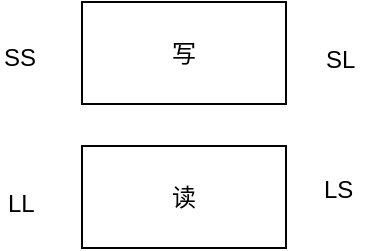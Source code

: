 <mxfile version="12.1.9" type="github" pages="1">
  <diagram id="hZeQctggh7tNMogapHVD" name="Page-1">
    <mxGraphModel dx="1887" dy="1393" grid="0" gridSize="10" guides="1" tooltips="1" connect="1" arrows="1" fold="1" page="0" pageScale="1" pageWidth="827" pageHeight="1169" math="0" shadow="0">
      <root>
        <mxCell id="0"/>
        <mxCell id="1" parent="0"/>
        <mxCell id="ByfjLrp16bgXf0-zSHsz-2" value="写" style="rounded=0;whiteSpace=wrap;html=1;" vertex="1" parent="1">
          <mxGeometry x="-710" y="-412" width="102" height="51" as="geometry"/>
        </mxCell>
        <mxCell id="ByfjLrp16bgXf0-zSHsz-5" value="读" style="rounded=0;whiteSpace=wrap;html=1;" vertex="1" parent="1">
          <mxGeometry x="-710" y="-340" width="102" height="51" as="geometry"/>
        </mxCell>
        <mxCell id="ByfjLrp16bgXf0-zSHsz-6" value="SS" style="text;html=1;resizable=0;points=[];autosize=1;align=left;verticalAlign=top;spacingTop=-4;" vertex="1" parent="1">
          <mxGeometry x="-751" y="-394" width="26" height="14" as="geometry"/>
        </mxCell>
        <mxCell id="ByfjLrp16bgXf0-zSHsz-7" value="SL" style="text;html=1;resizable=0;points=[];autosize=1;align=left;verticalAlign=top;spacingTop=-4;" vertex="1" parent="1">
          <mxGeometry x="-590" y="-393.5" width="25" height="14" as="geometry"/>
        </mxCell>
        <mxCell id="ByfjLrp16bgXf0-zSHsz-8" value="LL" style="text;html=1;resizable=0;points=[];autosize=1;align=left;verticalAlign=top;spacingTop=-4;" vertex="1" parent="1">
          <mxGeometry x="-749.5" y="-321.5" width="23" height="14" as="geometry"/>
        </mxCell>
        <mxCell id="ByfjLrp16bgXf0-zSHsz-9" value="LS" style="text;html=1;resizable=0;points=[];autosize=1;align=left;verticalAlign=top;spacingTop=-4;" vertex="1" parent="1">
          <mxGeometry x="-591.5" y="-328.5" width="25" height="14" as="geometry"/>
        </mxCell>
      </root>
    </mxGraphModel>
  </diagram>
</mxfile>
